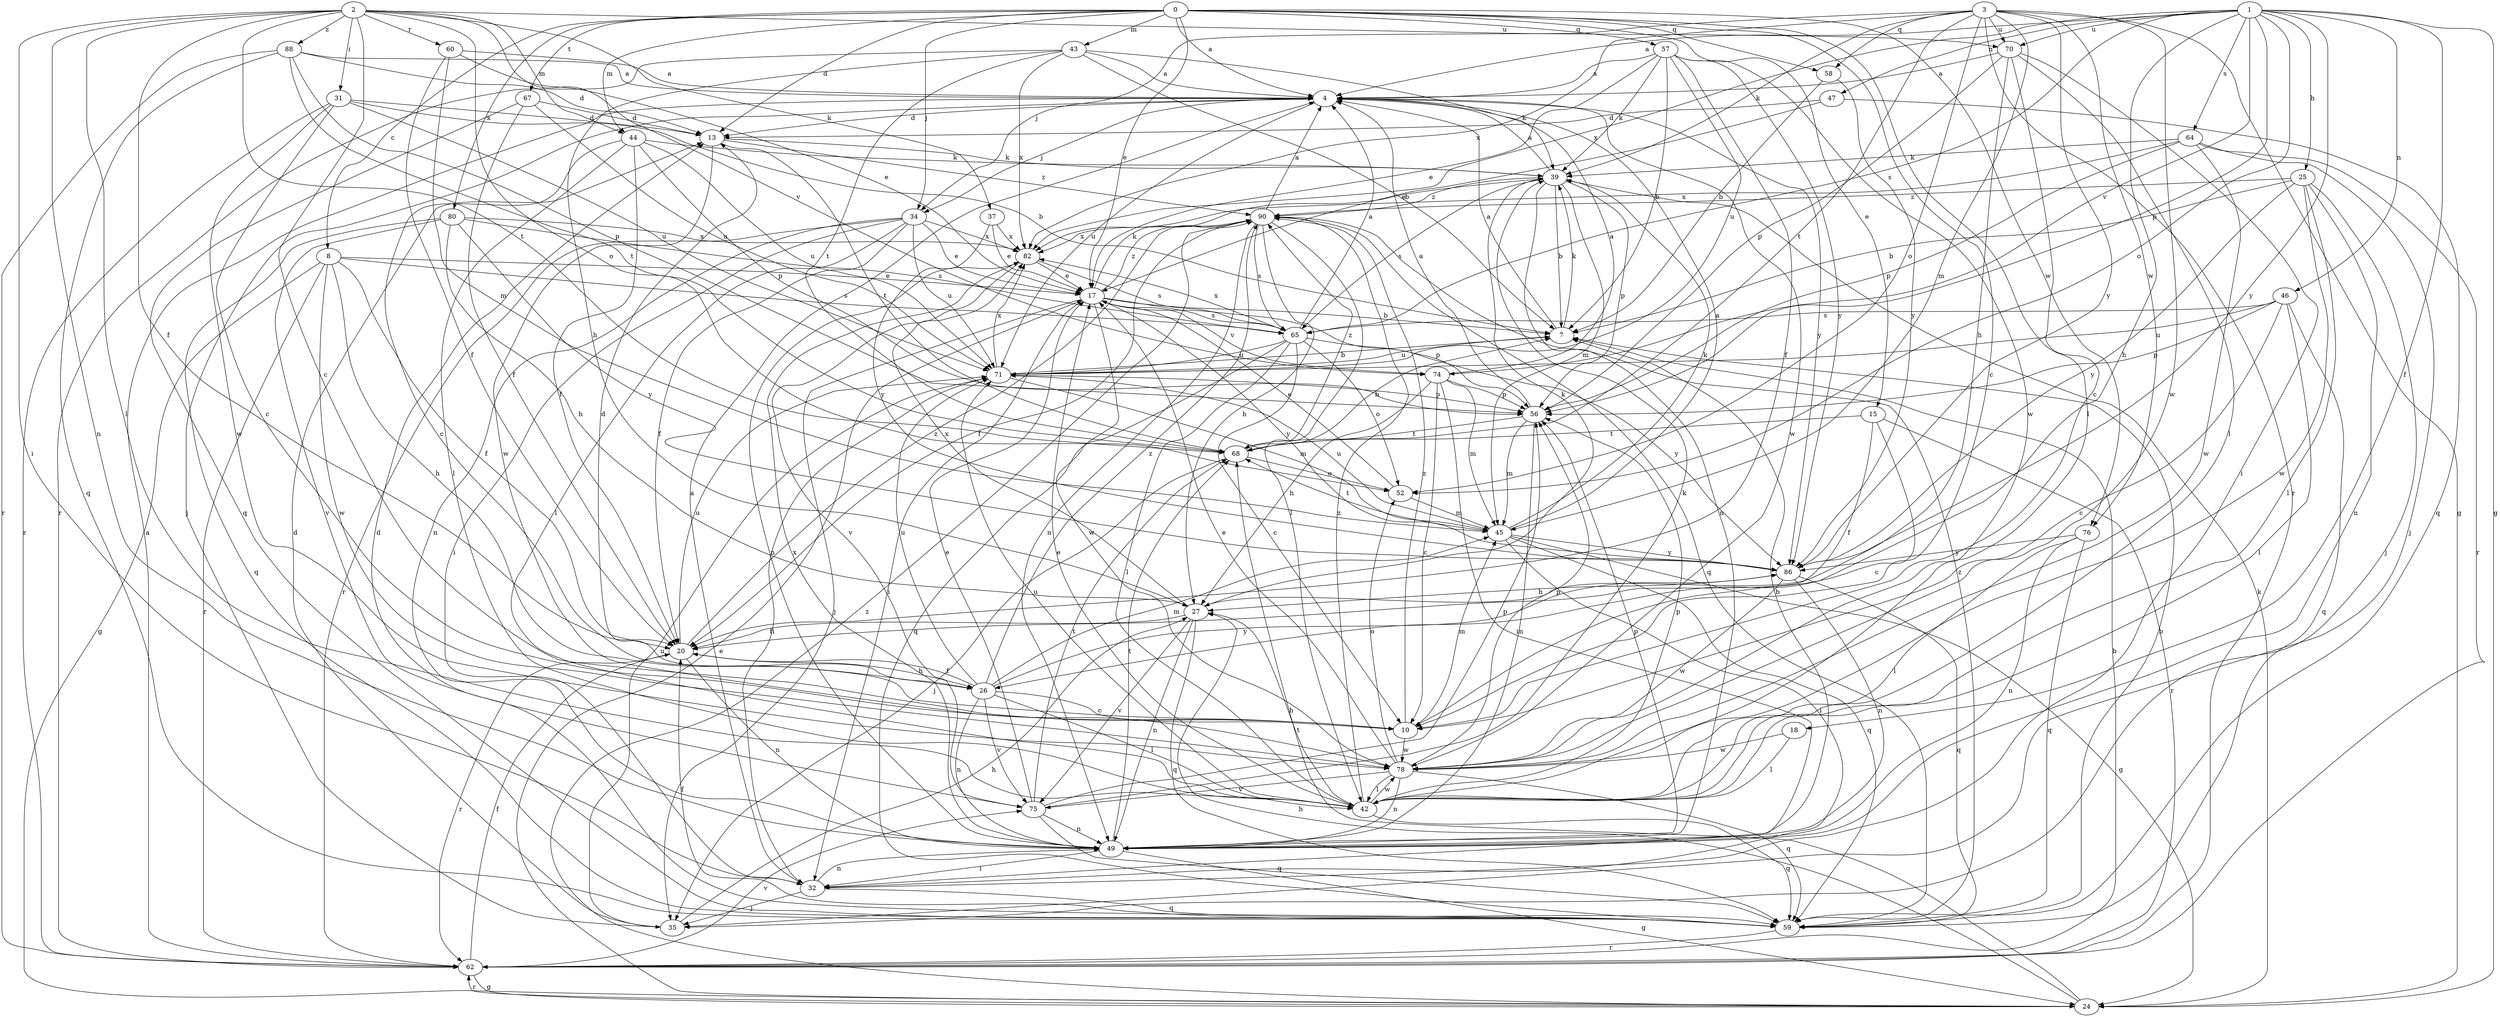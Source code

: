 strict digraph  {
0;
1;
2;
3;
4;
7;
8;
10;
13;
15;
17;
18;
20;
24;
25;
26;
27;
31;
32;
34;
35;
37;
39;
42;
43;
44;
45;
46;
47;
49;
52;
56;
57;
58;
59;
60;
62;
64;
65;
67;
68;
70;
71;
74;
75;
76;
78;
80;
82;
86;
88;
90;
0 -> 4  [label=a];
0 -> 8  [label=c];
0 -> 10  [label=c];
0 -> 13  [label=d];
0 -> 15  [label=e];
0 -> 17  [label=e];
0 -> 34  [label=j];
0 -> 42  [label=l];
0 -> 43  [label=m];
0 -> 44  [label=m];
0 -> 57  [label=q];
0 -> 58  [label=q];
0 -> 67  [label=t];
0 -> 76  [label=w];
0 -> 80  [label=x];
1 -> 4  [label=a];
1 -> 18  [label=f];
1 -> 24  [label=g];
1 -> 25  [label=h];
1 -> 26  [label=h];
1 -> 46  [label=n];
1 -> 47  [label=n];
1 -> 52  [label=o];
1 -> 56  [label=p];
1 -> 64  [label=s];
1 -> 65  [label=s];
1 -> 70  [label=u];
1 -> 74  [label=v];
1 -> 82  [label=x];
1 -> 86  [label=y];
2 -> 10  [label=c];
2 -> 20  [label=f];
2 -> 31  [label=i];
2 -> 32  [label=i];
2 -> 37  [label=k];
2 -> 42  [label=l];
2 -> 44  [label=m];
2 -> 49  [label=n];
2 -> 52  [label=o];
2 -> 60  [label=r];
2 -> 68  [label=t];
2 -> 70  [label=u];
2 -> 74  [label=v];
2 -> 88  [label=z];
3 -> 24  [label=g];
3 -> 34  [label=j];
3 -> 39  [label=k];
3 -> 45  [label=m];
3 -> 52  [label=o];
3 -> 58  [label=q];
3 -> 62  [label=r];
3 -> 68  [label=t];
3 -> 70  [label=u];
3 -> 76  [label=w];
3 -> 78  [label=w];
3 -> 82  [label=x];
3 -> 86  [label=y];
4 -> 13  [label=d];
4 -> 34  [label=j];
4 -> 35  [label=j];
4 -> 71  [label=u];
4 -> 78  [label=w];
4 -> 86  [label=y];
7 -> 4  [label=a];
7 -> 39  [label=k];
7 -> 71  [label=u];
8 -> 17  [label=e];
8 -> 20  [label=f];
8 -> 24  [label=g];
8 -> 26  [label=h];
8 -> 62  [label=r];
8 -> 65  [label=s];
8 -> 78  [label=w];
10 -> 45  [label=m];
10 -> 78  [label=w];
10 -> 90  [label=z];
13 -> 39  [label=k];
13 -> 68  [label=t];
13 -> 78  [label=w];
13 -> 90  [label=z];
15 -> 10  [label=c];
15 -> 20  [label=f];
15 -> 62  [label=r];
15 -> 68  [label=t];
17 -> 7  [label=b];
17 -> 32  [label=i];
17 -> 35  [label=j];
17 -> 39  [label=k];
17 -> 56  [label=p];
17 -> 65  [label=s];
17 -> 74  [label=v];
17 -> 78  [label=w];
17 -> 86  [label=y];
17 -> 90  [label=z];
18 -> 42  [label=l];
18 -> 78  [label=w];
20 -> 26  [label=h];
20 -> 49  [label=n];
20 -> 62  [label=r];
20 -> 71  [label=u];
20 -> 90  [label=z];
24 -> 17  [label=e];
24 -> 27  [label=h];
24 -> 39  [label=k];
24 -> 62  [label=r];
24 -> 68  [label=t];
24 -> 90  [label=z];
25 -> 7  [label=b];
25 -> 35  [label=j];
25 -> 42  [label=l];
25 -> 49  [label=n];
25 -> 78  [label=w];
25 -> 86  [label=y];
25 -> 90  [label=z];
26 -> 10  [label=c];
26 -> 13  [label=d];
26 -> 20  [label=f];
26 -> 42  [label=l];
26 -> 45  [label=m];
26 -> 49  [label=n];
26 -> 71  [label=u];
26 -> 75  [label=v];
26 -> 86  [label=y];
26 -> 90  [label=z];
27 -> 20  [label=f];
27 -> 39  [label=k];
27 -> 49  [label=n];
27 -> 59  [label=q];
27 -> 75  [label=v];
27 -> 82  [label=x];
31 -> 7  [label=b];
31 -> 10  [label=c];
31 -> 13  [label=d];
31 -> 62  [label=r];
31 -> 71  [label=u];
31 -> 78  [label=w];
32 -> 4  [label=a];
32 -> 35  [label=j];
32 -> 49  [label=n];
32 -> 59  [label=q];
34 -> 17  [label=e];
34 -> 20  [label=f];
34 -> 32  [label=i];
34 -> 42  [label=l];
34 -> 49  [label=n];
34 -> 62  [label=r];
34 -> 71  [label=u];
34 -> 82  [label=x];
35 -> 13  [label=d];
35 -> 27  [label=h];
35 -> 71  [label=u];
37 -> 17  [label=e];
37 -> 82  [label=x];
37 -> 86  [label=y];
39 -> 4  [label=a];
39 -> 7  [label=b];
39 -> 45  [label=m];
39 -> 49  [label=n];
39 -> 56  [label=p];
39 -> 65  [label=s];
39 -> 90  [label=z];
42 -> 17  [label=e];
42 -> 27  [label=h];
42 -> 56  [label=p];
42 -> 59  [label=q];
42 -> 71  [label=u];
42 -> 78  [label=w];
42 -> 90  [label=z];
43 -> 4  [label=a];
43 -> 7  [label=b];
43 -> 27  [label=h];
43 -> 39  [label=k];
43 -> 62  [label=r];
43 -> 68  [label=t];
43 -> 82  [label=x];
44 -> 10  [label=c];
44 -> 20  [label=f];
44 -> 39  [label=k];
44 -> 42  [label=l];
44 -> 56  [label=p];
44 -> 71  [label=u];
45 -> 4  [label=a];
45 -> 24  [label=g];
45 -> 32  [label=i];
45 -> 39  [label=k];
45 -> 59  [label=q];
45 -> 68  [label=t];
45 -> 71  [label=u];
45 -> 86  [label=y];
46 -> 10  [label=c];
46 -> 42  [label=l];
46 -> 56  [label=p];
46 -> 59  [label=q];
46 -> 65  [label=s];
46 -> 71  [label=u];
47 -> 13  [label=d];
47 -> 17  [label=e];
47 -> 59  [label=q];
49 -> 7  [label=b];
49 -> 24  [label=g];
49 -> 32  [label=i];
49 -> 56  [label=p];
49 -> 68  [label=t];
49 -> 82  [label=x];
52 -> 17  [label=e];
52 -> 45  [label=m];
56 -> 4  [label=a];
56 -> 45  [label=m];
56 -> 49  [label=n];
56 -> 68  [label=t];
57 -> 4  [label=a];
57 -> 7  [label=b];
57 -> 17  [label=e];
57 -> 20  [label=f];
57 -> 39  [label=k];
57 -> 71  [label=u];
57 -> 78  [label=w];
57 -> 86  [label=y];
58 -> 7  [label=b];
58 -> 86  [label=y];
59 -> 7  [label=b];
59 -> 13  [label=d];
59 -> 20  [label=f];
59 -> 62  [label=r];
59 -> 90  [label=z];
60 -> 4  [label=a];
60 -> 17  [label=e];
60 -> 20  [label=f];
60 -> 45  [label=m];
62 -> 4  [label=a];
62 -> 7  [label=b];
62 -> 20  [label=f];
62 -> 24  [label=g];
62 -> 75  [label=v];
64 -> 35  [label=j];
64 -> 39  [label=k];
64 -> 56  [label=p];
64 -> 62  [label=r];
64 -> 78  [label=w];
64 -> 82  [label=x];
65 -> 4  [label=a];
65 -> 10  [label=c];
65 -> 42  [label=l];
65 -> 52  [label=o];
65 -> 59  [label=q];
65 -> 71  [label=u];
65 -> 82  [label=x];
65 -> 86  [label=y];
67 -> 13  [label=d];
67 -> 20  [label=f];
67 -> 59  [label=q];
67 -> 71  [label=u];
68 -> 7  [label=b];
68 -> 35  [label=j];
68 -> 52  [label=o];
68 -> 90  [label=z];
70 -> 4  [label=a];
70 -> 10  [label=c];
70 -> 27  [label=h];
70 -> 32  [label=i];
70 -> 42  [label=l];
70 -> 56  [label=p];
71 -> 7  [label=b];
71 -> 32  [label=i];
71 -> 45  [label=m];
71 -> 56  [label=p];
71 -> 82  [label=x];
74 -> 4  [label=a];
74 -> 10  [label=c];
74 -> 27  [label=h];
74 -> 32  [label=i];
74 -> 45  [label=m];
74 -> 56  [label=p];
75 -> 17  [label=e];
75 -> 39  [label=k];
75 -> 49  [label=n];
75 -> 56  [label=p];
75 -> 59  [label=q];
75 -> 68  [label=t];
76 -> 42  [label=l];
76 -> 49  [label=n];
76 -> 59  [label=q];
76 -> 86  [label=y];
78 -> 17  [label=e];
78 -> 42  [label=l];
78 -> 49  [label=n];
78 -> 52  [label=o];
78 -> 56  [label=p];
78 -> 59  [label=q];
78 -> 75  [label=v];
80 -> 27  [label=h];
80 -> 59  [label=q];
80 -> 65  [label=s];
80 -> 75  [label=v];
80 -> 82  [label=x];
80 -> 86  [label=y];
82 -> 17  [label=e];
82 -> 49  [label=n];
82 -> 65  [label=s];
82 -> 75  [label=v];
86 -> 27  [label=h];
86 -> 49  [label=n];
86 -> 59  [label=q];
86 -> 78  [label=w];
88 -> 4  [label=a];
88 -> 13  [label=d];
88 -> 56  [label=p];
88 -> 59  [label=q];
88 -> 62  [label=r];
88 -> 68  [label=t];
90 -> 4  [label=a];
90 -> 20  [label=f];
90 -> 27  [label=h];
90 -> 42  [label=l];
90 -> 49  [label=n];
90 -> 59  [label=q];
90 -> 65  [label=s];
90 -> 82  [label=x];
}
